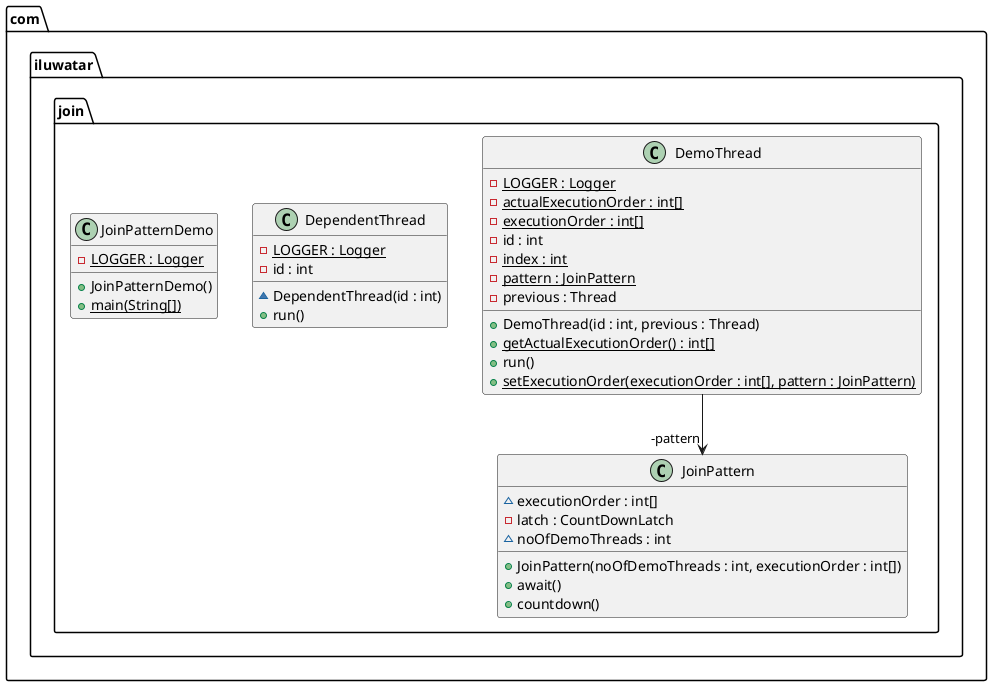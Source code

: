 @startuml
package com.iluwatar.join {
  class DemoThread {
    - LOGGER : Logger {static}
    - actualExecutionOrder : int[] {static}
    - executionOrder : int[] {static}
    - id : int
    - index : int {static}
    - pattern : JoinPattern {static}
    - previous : Thread
    + DemoThread(id : int, previous : Thread)
    + getActualExecutionOrder() : int[] {static}
    + run()
    + setExecutionOrder(executionOrder : int[], pattern : JoinPattern) {static}
  }
  class DependentThread {
    - LOGGER : Logger {static}
    - id : int
    ~ DependentThread(id : int)
    + run()
  }
  class JoinPattern {
    ~ executionOrder : int[]
    - latch : CountDownLatch
    ~ noOfDemoThreads : int
    + JoinPattern(noOfDemoThreads : int, executionOrder : int[])
    + await()
    + countdown()
  }
  class JoinPatternDemo {
    - LOGGER : Logger {static}
    + JoinPatternDemo()
    + main(String[]) {static}
  }
}
DemoThread -->  "-pattern" JoinPattern
@enduml